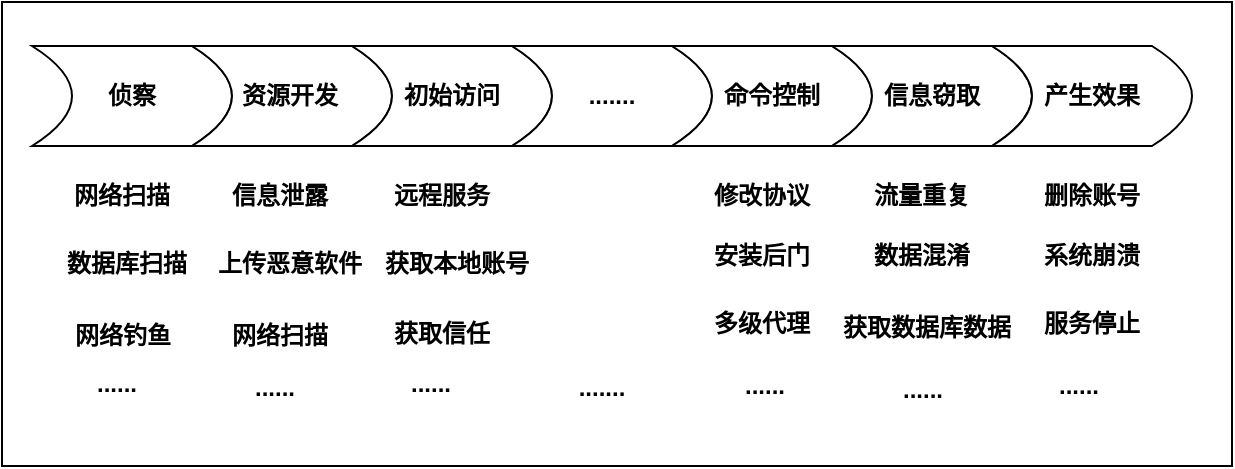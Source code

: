 <mxfile version="20.8.17" type="github">
  <diagram name="第 1 页" id="8ZLBTSUePlEYVoYlw3p7">
    <mxGraphModel dx="1619" dy="434" grid="1" gridSize="10" guides="1" tooltips="1" connect="0" arrows="1" fold="1" page="1" pageScale="1" pageWidth="827" pageHeight="1169" math="0" shadow="0">
      <root>
        <mxCell id="0" />
        <mxCell id="1" parent="0" />
        <mxCell id="6dN66q1XNVDlSJuSXiCx-31" value="" style="rounded=0;whiteSpace=wrap;html=1;fontStyle=1" vertex="1" parent="1">
          <mxGeometry x="-95" y="108" width="615" height="232" as="geometry" />
        </mxCell>
        <mxCell id="6dN66q1XNVDlSJuSXiCx-3" value="&lt;p class=&quot;MsoNormal&quot;&gt;&lt;br&gt;&lt;/p&gt;" style="shape=dataStorage;whiteSpace=wrap;html=1;fixedSize=1;rotation=-180;fontStyle=1" vertex="1" parent="1">
          <mxGeometry x="-80" y="130" width="100" height="50" as="geometry" />
        </mxCell>
        <mxCell id="6dN66q1XNVDlSJuSXiCx-7" value="侦察" style="text;html=1;strokeColor=none;fillColor=none;align=center;verticalAlign=middle;whiteSpace=wrap;rounded=0;fontStyle=1" vertex="1" parent="1">
          <mxGeometry x="-65" y="142.5" width="70" height="25" as="geometry" />
        </mxCell>
        <mxCell id="6dN66q1XNVDlSJuSXiCx-13" value="&lt;p class=&quot;MsoNormal&quot;&gt;&lt;br&gt;&lt;/p&gt;" style="shape=dataStorage;whiteSpace=wrap;html=1;fixedSize=1;rotation=-180;fontStyle=1" vertex="1" parent="1">
          <mxGeometry y="130" width="100" height="50" as="geometry" />
        </mxCell>
        <mxCell id="6dN66q1XNVDlSJuSXiCx-14" value="&lt;p class=&quot;MsoNormal&quot;&gt;&lt;br&gt;&lt;/p&gt;" style="shape=dataStorage;whiteSpace=wrap;html=1;fixedSize=1;rotation=-180;fontStyle=1" vertex="1" parent="1">
          <mxGeometry x="80" y="130" width="100" height="50" as="geometry" />
        </mxCell>
        <mxCell id="6dN66q1XNVDlSJuSXiCx-15" value="&lt;p class=&quot;MsoNormal&quot;&gt;&lt;br&gt;&lt;/p&gt;" style="shape=dataStorage;whiteSpace=wrap;html=1;fixedSize=1;rotation=-180;fontStyle=1" vertex="1" parent="1">
          <mxGeometry x="160" y="130" width="100" height="50" as="geometry" />
        </mxCell>
        <mxCell id="6dN66q1XNVDlSJuSXiCx-16" value="&lt;p class=&quot;MsoNormal&quot;&gt;&lt;br&gt;&lt;/p&gt;" style="shape=dataStorage;whiteSpace=wrap;html=1;fixedSize=1;rotation=-180;fontStyle=1" vertex="1" parent="1">
          <mxGeometry x="240" y="130" width="100" height="50" as="geometry" />
        </mxCell>
        <mxCell id="6dN66q1XNVDlSJuSXiCx-17" value="&lt;p class=&quot;MsoNormal&quot;&gt;&lt;br&gt;&lt;/p&gt;" style="shape=dataStorage;whiteSpace=wrap;html=1;fixedSize=1;rotation=-180;fontStyle=1" vertex="1" parent="1">
          <mxGeometry x="320" y="130" width="100" height="50" as="geometry" />
        </mxCell>
        <mxCell id="6dN66q1XNVDlSJuSXiCx-18" value="资源开发" style="text;html=1;strokeColor=none;fillColor=none;align=center;verticalAlign=middle;whiteSpace=wrap;rounded=0;fontStyle=1" vertex="1" parent="1">
          <mxGeometry x="14" y="142.5" width="70" height="25" as="geometry" />
        </mxCell>
        <mxCell id="6dN66q1XNVDlSJuSXiCx-19" value="信息窃取" style="text;html=1;strokeColor=none;fillColor=none;align=center;verticalAlign=middle;whiteSpace=wrap;rounded=0;fontStyle=1" vertex="1" parent="1">
          <mxGeometry x="335" y="142.5" width="70" height="25" as="geometry" />
        </mxCell>
        <mxCell id="6dN66q1XNVDlSJuSXiCx-20" value="初始访问" style="text;html=1;strokeColor=none;fillColor=none;align=center;verticalAlign=middle;whiteSpace=wrap;rounded=0;fontStyle=1" vertex="1" parent="1">
          <mxGeometry x="95" y="142.5" width="70" height="25" as="geometry" />
        </mxCell>
        <mxCell id="6dN66q1XNVDlSJuSXiCx-21" value="......." style="text;html=1;strokeColor=none;fillColor=none;align=center;verticalAlign=middle;whiteSpace=wrap;rounded=0;fontStyle=1" vertex="1" parent="1">
          <mxGeometry x="175" y="142.5" width="70" height="25" as="geometry" />
        </mxCell>
        <mxCell id="6dN66q1XNVDlSJuSXiCx-22" value="命令控制" style="text;html=1;strokeColor=none;fillColor=none;align=center;verticalAlign=middle;whiteSpace=wrap;rounded=0;fontStyle=1" vertex="1" parent="1">
          <mxGeometry x="255" y="142.5" width="70" height="25" as="geometry" />
        </mxCell>
        <mxCell id="6dN66q1XNVDlSJuSXiCx-23" value="&lt;p class=&quot;MsoNormal&quot;&gt;&lt;br&gt;&lt;/p&gt;" style="shape=dataStorage;whiteSpace=wrap;html=1;fixedSize=1;rotation=-180;fontStyle=1" vertex="1" parent="1">
          <mxGeometry x="400" y="130" width="100" height="50" as="geometry" />
        </mxCell>
        <mxCell id="6dN66q1XNVDlSJuSXiCx-28" value="产生效果" style="text;html=1;strokeColor=none;fillColor=none;align=center;verticalAlign=middle;whiteSpace=wrap;rounded=0;fontStyle=1" vertex="1" parent="1">
          <mxGeometry x="415" y="142.5" width="70" height="25" as="geometry" />
        </mxCell>
        <mxCell id="6dN66q1XNVDlSJuSXiCx-32" value="网络扫描" style="text;html=1;strokeColor=none;fillColor=none;align=center;verticalAlign=middle;whiteSpace=wrap;rounded=0;fontStyle=1" vertex="1" parent="1">
          <mxGeometry x="-65" y="190" width="60" height="30" as="geometry" />
        </mxCell>
        <mxCell id="6dN66q1XNVDlSJuSXiCx-33" value="数据库扫描" style="text;html=1;strokeColor=none;fillColor=none;align=center;verticalAlign=middle;whiteSpace=wrap;rounded=0;fontStyle=1" vertex="1" parent="1">
          <mxGeometry x="-65" y="224" width="65" height="30" as="geometry" />
        </mxCell>
        <mxCell id="6dN66q1XNVDlSJuSXiCx-34" value="网络钓鱼" style="text;html=1;strokeColor=none;fillColor=none;align=center;verticalAlign=middle;whiteSpace=wrap;rounded=0;fontStyle=1" vertex="1" parent="1">
          <mxGeometry x="-67.5" y="260" width="65" height="30" as="geometry" />
        </mxCell>
        <mxCell id="6dN66q1XNVDlSJuSXiCx-35" value="信息泄露" style="text;html=1;strokeColor=none;fillColor=none;align=center;verticalAlign=middle;whiteSpace=wrap;rounded=0;fontStyle=1" vertex="1" parent="1">
          <mxGeometry x="14" y="190" width="60" height="30" as="geometry" />
        </mxCell>
        <mxCell id="6dN66q1XNVDlSJuSXiCx-36" value="上传恶意软件" style="text;html=1;strokeColor=none;fillColor=none;align=center;verticalAlign=middle;whiteSpace=wrap;rounded=0;fontStyle=1" vertex="1" parent="1">
          <mxGeometry x="11" y="224" width="76" height="30" as="geometry" />
        </mxCell>
        <mxCell id="6dN66q1XNVDlSJuSXiCx-37" value="网络扫描" style="text;html=1;strokeColor=none;fillColor=none;align=center;verticalAlign=middle;whiteSpace=wrap;rounded=0;fontStyle=1" vertex="1" parent="1">
          <mxGeometry x="14" y="260" width="60" height="30" as="geometry" />
        </mxCell>
        <mxCell id="6dN66q1XNVDlSJuSXiCx-38" value="远程服务" style="text;html=1;strokeColor=none;fillColor=none;align=center;verticalAlign=middle;whiteSpace=wrap;rounded=0;fontStyle=1" vertex="1" parent="1">
          <mxGeometry x="95" y="190" width="60" height="30" as="geometry" />
        </mxCell>
        <mxCell id="6dN66q1XNVDlSJuSXiCx-39" value="获取本地账号" style="text;html=1;strokeColor=none;fillColor=none;align=center;verticalAlign=middle;whiteSpace=wrap;rounded=0;fontStyle=1" vertex="1" parent="1">
          <mxGeometry x="95" y="224" width="75" height="30" as="geometry" />
        </mxCell>
        <mxCell id="6dN66q1XNVDlSJuSXiCx-40" value="获取信任" style="text;html=1;strokeColor=none;fillColor=none;align=center;verticalAlign=middle;whiteSpace=wrap;rounded=0;fontStyle=1" vertex="1" parent="1">
          <mxGeometry x="95" y="259" width="60" height="30" as="geometry" />
        </mxCell>
        <mxCell id="6dN66q1XNVDlSJuSXiCx-41" value="修改协议" style="text;html=1;strokeColor=none;fillColor=none;align=center;verticalAlign=middle;whiteSpace=wrap;rounded=0;fontStyle=1" vertex="1" parent="1">
          <mxGeometry x="255" y="190" width="60" height="30" as="geometry" />
        </mxCell>
        <mxCell id="6dN66q1XNVDlSJuSXiCx-42" value="安装后门" style="text;html=1;strokeColor=none;fillColor=none;align=center;verticalAlign=middle;whiteSpace=wrap;rounded=0;fontStyle=1" vertex="1" parent="1">
          <mxGeometry x="255" y="220" width="60" height="30" as="geometry" />
        </mxCell>
        <mxCell id="6dN66q1XNVDlSJuSXiCx-43" value="多级代理" style="text;html=1;strokeColor=none;fillColor=none;align=center;verticalAlign=middle;whiteSpace=wrap;rounded=0;fontStyle=1" vertex="1" parent="1">
          <mxGeometry x="255" y="254" width="60" height="30" as="geometry" />
        </mxCell>
        <mxCell id="6dN66q1XNVDlSJuSXiCx-44" value="流量重复" style="text;html=1;strokeColor=none;fillColor=none;align=center;verticalAlign=middle;whiteSpace=wrap;rounded=0;fontStyle=1" vertex="1" parent="1">
          <mxGeometry x="335" y="190" width="60" height="30" as="geometry" />
        </mxCell>
        <mxCell id="6dN66q1XNVDlSJuSXiCx-45" value="数据混淆" style="text;html=1;strokeColor=none;fillColor=none;align=center;verticalAlign=middle;whiteSpace=wrap;rounded=0;fontStyle=1" vertex="1" parent="1">
          <mxGeometry x="335" y="220" width="60" height="30" as="geometry" />
        </mxCell>
        <mxCell id="6dN66q1XNVDlSJuSXiCx-46" value="获取数据库数据" style="text;html=1;strokeColor=none;fillColor=none;align=center;verticalAlign=middle;whiteSpace=wrap;rounded=0;fontStyle=1" vertex="1" parent="1">
          <mxGeometry x="320" y="256" width="95" height="30" as="geometry" />
        </mxCell>
        <mxCell id="6dN66q1XNVDlSJuSXiCx-47" value="删除账号" style="text;html=1;strokeColor=none;fillColor=none;align=center;verticalAlign=middle;whiteSpace=wrap;rounded=0;fontStyle=1" vertex="1" parent="1">
          <mxGeometry x="420" y="190" width="60" height="30" as="geometry" />
        </mxCell>
        <mxCell id="6dN66q1XNVDlSJuSXiCx-48" value="系统崩溃" style="text;html=1;strokeColor=none;fillColor=none;align=center;verticalAlign=middle;whiteSpace=wrap;rounded=0;fontStyle=1" vertex="1" parent="1">
          <mxGeometry x="420" y="220" width="60" height="30" as="geometry" />
        </mxCell>
        <mxCell id="6dN66q1XNVDlSJuSXiCx-49" value="服务停止" style="text;html=1;strokeColor=none;fillColor=none;align=center;verticalAlign=middle;whiteSpace=wrap;rounded=0;fontStyle=1" vertex="1" parent="1">
          <mxGeometry x="420" y="254" width="60" height="30" as="geometry" />
        </mxCell>
        <mxCell id="6dN66q1XNVDlSJuSXiCx-50" value="......" style="text;html=1;strokeColor=none;fillColor=none;align=center;verticalAlign=middle;whiteSpace=wrap;rounded=0;fontStyle=1" vertex="1" parent="1">
          <mxGeometry x="-70" y="284" width="65" height="30" as="geometry" />
        </mxCell>
        <mxCell id="6dN66q1XNVDlSJuSXiCx-51" value="......" style="text;html=1;strokeColor=none;fillColor=none;align=center;verticalAlign=middle;whiteSpace=wrap;rounded=0;fontStyle=1" vertex="1" parent="1">
          <mxGeometry x="9" y="286" width="65" height="30" as="geometry" />
        </mxCell>
        <mxCell id="6dN66q1XNVDlSJuSXiCx-52" value="......" style="text;html=1;strokeColor=none;fillColor=none;align=center;verticalAlign=middle;whiteSpace=wrap;rounded=0;fontStyle=1" vertex="1" parent="1">
          <mxGeometry x="87" y="284" width="65" height="30" as="geometry" />
        </mxCell>
        <mxCell id="6dN66q1XNVDlSJuSXiCx-53" value="......" style="text;html=1;strokeColor=none;fillColor=none;align=center;verticalAlign=middle;whiteSpace=wrap;rounded=0;fontStyle=1" vertex="1" parent="1">
          <mxGeometry x="254" y="285" width="65" height="30" as="geometry" />
        </mxCell>
        <mxCell id="6dN66q1XNVDlSJuSXiCx-54" value="......" style="text;html=1;strokeColor=none;fillColor=none;align=center;verticalAlign=middle;whiteSpace=wrap;rounded=0;fontStyle=1" vertex="1" parent="1">
          <mxGeometry x="333" y="287" width="65" height="30" as="geometry" />
        </mxCell>
        <mxCell id="6dN66q1XNVDlSJuSXiCx-55" value="......" style="text;html=1;strokeColor=none;fillColor=none;align=center;verticalAlign=middle;whiteSpace=wrap;rounded=0;fontStyle=1" vertex="1" parent="1">
          <mxGeometry x="411" y="285" width="65" height="30" as="geometry" />
        </mxCell>
        <mxCell id="6dN66q1XNVDlSJuSXiCx-56" value="......." style="text;html=1;strokeColor=none;fillColor=none;align=center;verticalAlign=middle;whiteSpace=wrap;rounded=0;fontStyle=1" vertex="1" parent="1">
          <mxGeometry x="170" y="288.5" width="70" height="25" as="geometry" />
        </mxCell>
      </root>
    </mxGraphModel>
  </diagram>
</mxfile>
